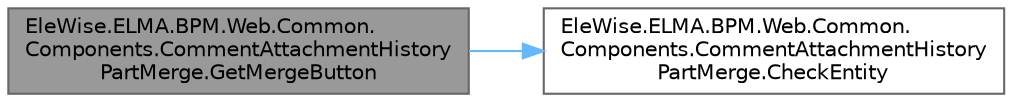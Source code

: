 digraph "EleWise.ELMA.BPM.Web.Common.Components.CommentAttachmentHistoryPartMerge.GetMergeButton"
{
 // LATEX_PDF_SIZE
  bgcolor="transparent";
  edge [fontname=Helvetica,fontsize=10,labelfontname=Helvetica,labelfontsize=10];
  node [fontname=Helvetica,fontsize=10,shape=box,height=0.2,width=0.4];
  rankdir="LR";
  Node1 [id="Node000001",label="EleWise.ELMA.BPM.Web.Common.\lComponents.CommentAttachmentHistory\lPartMerge.GetMergeButton",height=0.2,width=0.4,color="gray40", fillcolor="grey60", style="filled", fontcolor="black",tooltip="Возвращает кнопку, осуще с типами элементом истории \"Комментарии\" и \"Вложения\"."];
  Node1 -> Node2 [id="edge1_Node000001_Node000002",color="steelblue1",style="solid",tooltip=" "];
  Node2 [id="Node000002",label="EleWise.ELMA.BPM.Web.Common.\lComponents.CommentAttachmentHistory\lPartMerge.CheckEntity",height=0.2,width=0.4,color="grey40", fillcolor="white", style="filled",URL="$class_ele_wise_1_1_e_l_m_a_1_1_b_p_m_1_1_web_1_1_common_1_1_components_1_1_comment_attachment_history_part_merge.html#a8b7234efd9bb004331b8f802a899ce63",tooltip="Необходимо проверить в наследнике сущность для которой будет осуществляться отображение...."];
}

